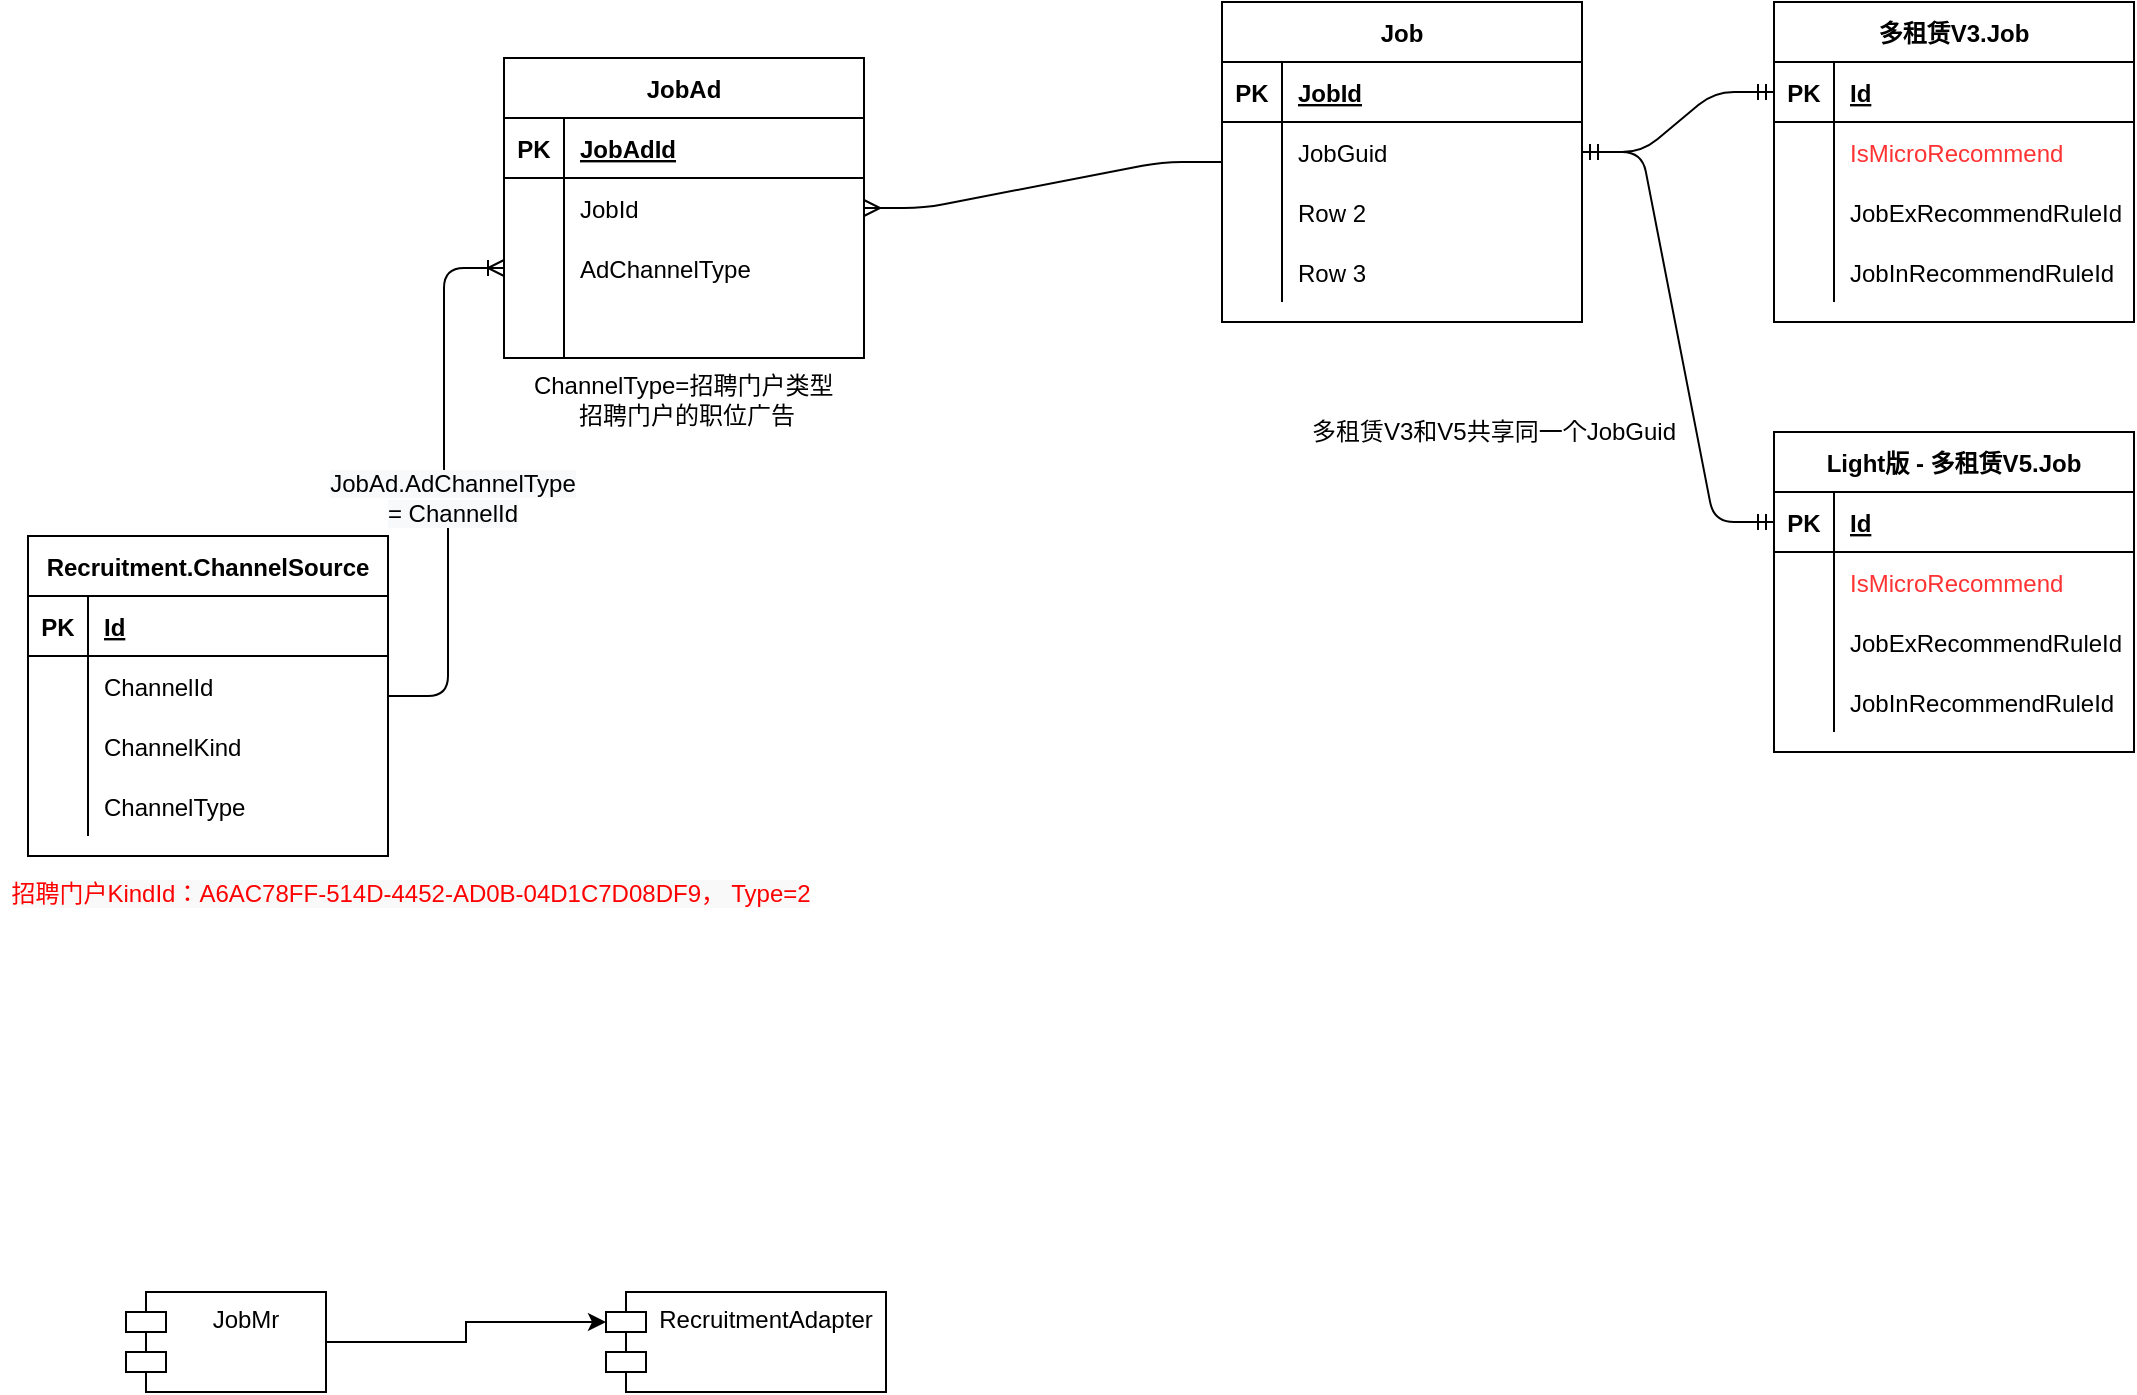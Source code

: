 <mxfile version="14.1.1" type="github"><diagram id="tAkU0oh_2glE51-HNbsn" name="Page-1"><mxGraphModel dx="1422" dy="839" grid="0" gridSize="10" guides="1" tooltips="1" connect="1" arrows="1" fold="1" page="1" pageScale="1" pageWidth="1169" pageHeight="1654" math="0" shadow="0"><root><mxCell id="0"/><mxCell id="1" parent="0"/><mxCell id="NFqExQ7cC6xYjaQm6VCM-1" value="JobAd" style="shape=table;startSize=30;container=1;collapsible=1;childLayout=tableLayout;fixedRows=1;rowLines=0;fontStyle=1;align=center;resizeLast=1;" vertex="1" parent="1"><mxGeometry x="279" y="283" width="180" height="150" as="geometry"><mxRectangle x="70" y="260" width="64" height="30" as="alternateBounds"/></mxGeometry></mxCell><mxCell id="NFqExQ7cC6xYjaQm6VCM-2" value="" style="shape=partialRectangle;collapsible=0;dropTarget=0;pointerEvents=0;fillColor=none;top=0;left=0;bottom=1;right=0;points=[[0,0.5],[1,0.5]];portConstraint=eastwest;" vertex="1" parent="NFqExQ7cC6xYjaQm6VCM-1"><mxGeometry y="30" width="180" height="30" as="geometry"/></mxCell><mxCell id="NFqExQ7cC6xYjaQm6VCM-3" value="PK" style="shape=partialRectangle;connectable=0;fillColor=none;top=0;left=0;bottom=0;right=0;fontStyle=1;overflow=hidden;" vertex="1" parent="NFqExQ7cC6xYjaQm6VCM-2"><mxGeometry width="30" height="30" as="geometry"/></mxCell><mxCell id="NFqExQ7cC6xYjaQm6VCM-4" value="JobAdId" style="shape=partialRectangle;connectable=0;fillColor=none;top=0;left=0;bottom=0;right=0;align=left;spacingLeft=6;fontStyle=5;overflow=hidden;" vertex="1" parent="NFqExQ7cC6xYjaQm6VCM-2"><mxGeometry x="30" width="150" height="30" as="geometry"/></mxCell><mxCell id="NFqExQ7cC6xYjaQm6VCM-5" value="" style="shape=partialRectangle;collapsible=0;dropTarget=0;pointerEvents=0;fillColor=none;top=0;left=0;bottom=0;right=0;points=[[0,0.5],[1,0.5]];portConstraint=eastwest;" vertex="1" parent="NFqExQ7cC6xYjaQm6VCM-1"><mxGeometry y="60" width="180" height="30" as="geometry"/></mxCell><mxCell id="NFqExQ7cC6xYjaQm6VCM-6" value="" style="shape=partialRectangle;connectable=0;fillColor=none;top=0;left=0;bottom=0;right=0;editable=1;overflow=hidden;" vertex="1" parent="NFqExQ7cC6xYjaQm6VCM-5"><mxGeometry width="30" height="30" as="geometry"/></mxCell><mxCell id="NFqExQ7cC6xYjaQm6VCM-7" value="JobId" style="shape=partialRectangle;connectable=0;fillColor=none;top=0;left=0;bottom=0;right=0;align=left;spacingLeft=6;overflow=hidden;" vertex="1" parent="NFqExQ7cC6xYjaQm6VCM-5"><mxGeometry x="30" width="150" height="30" as="geometry"/></mxCell><mxCell id="NFqExQ7cC6xYjaQm6VCM-8" value="" style="shape=partialRectangle;collapsible=0;dropTarget=0;pointerEvents=0;fillColor=none;top=0;left=0;bottom=0;right=0;points=[[0,0.5],[1,0.5]];portConstraint=eastwest;" vertex="1" parent="NFqExQ7cC6xYjaQm6VCM-1"><mxGeometry y="90" width="180" height="30" as="geometry"/></mxCell><mxCell id="NFqExQ7cC6xYjaQm6VCM-9" value="" style="shape=partialRectangle;connectable=0;fillColor=none;top=0;left=0;bottom=0;right=0;editable=1;overflow=hidden;" vertex="1" parent="NFqExQ7cC6xYjaQm6VCM-8"><mxGeometry width="30" height="30" as="geometry"/></mxCell><mxCell id="NFqExQ7cC6xYjaQm6VCM-10" value="AdChannelType" style="shape=partialRectangle;connectable=0;fillColor=none;top=0;left=0;bottom=0;right=0;align=left;spacingLeft=6;overflow=hidden;" vertex="1" parent="NFqExQ7cC6xYjaQm6VCM-8"><mxGeometry x="30" width="150" height="30" as="geometry"/></mxCell><mxCell id="NFqExQ7cC6xYjaQm6VCM-11" value="" style="shape=partialRectangle;collapsible=0;dropTarget=0;pointerEvents=0;fillColor=none;top=0;left=0;bottom=0;right=0;points=[[0,0.5],[1,0.5]];portConstraint=eastwest;" vertex="1" parent="NFqExQ7cC6xYjaQm6VCM-1"><mxGeometry y="120" width="180" height="30" as="geometry"/></mxCell><mxCell id="NFqExQ7cC6xYjaQm6VCM-12" value="" style="shape=partialRectangle;connectable=0;fillColor=none;top=0;left=0;bottom=0;right=0;editable=1;overflow=hidden;" vertex="1" parent="NFqExQ7cC6xYjaQm6VCM-11"><mxGeometry width="30" height="30" as="geometry"/></mxCell><mxCell id="NFqExQ7cC6xYjaQm6VCM-13" value="" style="shape=partialRectangle;connectable=0;fillColor=none;top=0;left=0;bottom=0;right=0;align=left;spacingLeft=6;overflow=hidden;" vertex="1" parent="NFqExQ7cC6xYjaQm6VCM-11"><mxGeometry x="30" width="150" height="30" as="geometry"/></mxCell><mxCell id="NFqExQ7cC6xYjaQm6VCM-14" value="Job" style="shape=table;startSize=30;container=1;collapsible=1;childLayout=tableLayout;fixedRows=1;rowLines=0;fontStyle=1;align=center;resizeLast=1;" vertex="1" parent="1"><mxGeometry x="638" y="255" width="180" height="160" as="geometry"/></mxCell><mxCell id="NFqExQ7cC6xYjaQm6VCM-15" value="" style="shape=partialRectangle;collapsible=0;dropTarget=0;pointerEvents=0;fillColor=none;top=0;left=0;bottom=1;right=0;points=[[0,0.5],[1,0.5]];portConstraint=eastwest;" vertex="1" parent="NFqExQ7cC6xYjaQm6VCM-14"><mxGeometry y="30" width="180" height="30" as="geometry"/></mxCell><mxCell id="NFqExQ7cC6xYjaQm6VCM-16" value="PK" style="shape=partialRectangle;connectable=0;fillColor=none;top=0;left=0;bottom=0;right=0;fontStyle=1;overflow=hidden;" vertex="1" parent="NFqExQ7cC6xYjaQm6VCM-15"><mxGeometry width="30" height="30" as="geometry"/></mxCell><mxCell id="NFqExQ7cC6xYjaQm6VCM-17" value="JobId" style="shape=partialRectangle;connectable=0;fillColor=none;top=0;left=0;bottom=0;right=0;align=left;spacingLeft=6;fontStyle=5;overflow=hidden;" vertex="1" parent="NFqExQ7cC6xYjaQm6VCM-15"><mxGeometry x="30" width="150" height="30" as="geometry"/></mxCell><mxCell id="NFqExQ7cC6xYjaQm6VCM-18" value="" style="shape=partialRectangle;collapsible=0;dropTarget=0;pointerEvents=0;fillColor=none;top=0;left=0;bottom=0;right=0;points=[[0,0.5],[1,0.5]];portConstraint=eastwest;" vertex="1" parent="NFqExQ7cC6xYjaQm6VCM-14"><mxGeometry y="60" width="180" height="30" as="geometry"/></mxCell><mxCell id="NFqExQ7cC6xYjaQm6VCM-19" value="" style="shape=partialRectangle;connectable=0;fillColor=none;top=0;left=0;bottom=0;right=0;editable=1;overflow=hidden;" vertex="1" parent="NFqExQ7cC6xYjaQm6VCM-18"><mxGeometry width="30" height="30" as="geometry"/></mxCell><mxCell id="NFqExQ7cC6xYjaQm6VCM-20" value="JobGuid" style="shape=partialRectangle;connectable=0;fillColor=none;top=0;left=0;bottom=0;right=0;align=left;spacingLeft=6;overflow=hidden;" vertex="1" parent="NFqExQ7cC6xYjaQm6VCM-18"><mxGeometry x="30" width="150" height="30" as="geometry"/></mxCell><mxCell id="NFqExQ7cC6xYjaQm6VCM-21" value="" style="shape=partialRectangle;collapsible=0;dropTarget=0;pointerEvents=0;fillColor=none;top=0;left=0;bottom=0;right=0;points=[[0,0.5],[1,0.5]];portConstraint=eastwest;" vertex="1" parent="NFqExQ7cC6xYjaQm6VCM-14"><mxGeometry y="90" width="180" height="30" as="geometry"/></mxCell><mxCell id="NFqExQ7cC6xYjaQm6VCM-22" value="" style="shape=partialRectangle;connectable=0;fillColor=none;top=0;left=0;bottom=0;right=0;editable=1;overflow=hidden;" vertex="1" parent="NFqExQ7cC6xYjaQm6VCM-21"><mxGeometry width="30" height="30" as="geometry"/></mxCell><mxCell id="NFqExQ7cC6xYjaQm6VCM-23" value="Row 2" style="shape=partialRectangle;connectable=0;fillColor=none;top=0;left=0;bottom=0;right=0;align=left;spacingLeft=6;overflow=hidden;" vertex="1" parent="NFqExQ7cC6xYjaQm6VCM-21"><mxGeometry x="30" width="150" height="30" as="geometry"/></mxCell><mxCell id="NFqExQ7cC6xYjaQm6VCM-24" value="" style="shape=partialRectangle;collapsible=0;dropTarget=0;pointerEvents=0;fillColor=none;top=0;left=0;bottom=0;right=0;points=[[0,0.5],[1,0.5]];portConstraint=eastwest;" vertex="1" parent="NFqExQ7cC6xYjaQm6VCM-14"><mxGeometry y="120" width="180" height="30" as="geometry"/></mxCell><mxCell id="NFqExQ7cC6xYjaQm6VCM-25" value="" style="shape=partialRectangle;connectable=0;fillColor=none;top=0;left=0;bottom=0;right=0;editable=1;overflow=hidden;" vertex="1" parent="NFqExQ7cC6xYjaQm6VCM-24"><mxGeometry width="30" height="30" as="geometry"/></mxCell><mxCell id="NFqExQ7cC6xYjaQm6VCM-26" value="Row 3" style="shape=partialRectangle;connectable=0;fillColor=none;top=0;left=0;bottom=0;right=0;align=left;spacingLeft=6;overflow=hidden;" vertex="1" parent="NFqExQ7cC6xYjaQm6VCM-24"><mxGeometry x="30" width="150" height="30" as="geometry"/></mxCell><mxCell id="NFqExQ7cC6xYjaQm6VCM-27" value="多租赁V3.Job" style="shape=table;startSize=30;container=1;collapsible=1;childLayout=tableLayout;fixedRows=1;rowLines=0;fontStyle=1;align=center;resizeLast=1;" vertex="1" parent="1"><mxGeometry x="914" y="255" width="180" height="160" as="geometry"/></mxCell><mxCell id="NFqExQ7cC6xYjaQm6VCM-28" value="" style="shape=partialRectangle;collapsible=0;dropTarget=0;pointerEvents=0;fillColor=none;top=0;left=0;bottom=1;right=0;points=[[0,0.5],[1,0.5]];portConstraint=eastwest;" vertex="1" parent="NFqExQ7cC6xYjaQm6VCM-27"><mxGeometry y="30" width="180" height="30" as="geometry"/></mxCell><mxCell id="NFqExQ7cC6xYjaQm6VCM-29" value="PK" style="shape=partialRectangle;connectable=0;fillColor=none;top=0;left=0;bottom=0;right=0;fontStyle=1;overflow=hidden;" vertex="1" parent="NFqExQ7cC6xYjaQm6VCM-28"><mxGeometry width="30" height="30" as="geometry"/></mxCell><mxCell id="NFqExQ7cC6xYjaQm6VCM-30" value="Id" style="shape=partialRectangle;connectable=0;fillColor=none;top=0;left=0;bottom=0;right=0;align=left;spacingLeft=6;fontStyle=5;overflow=hidden;" vertex="1" parent="NFqExQ7cC6xYjaQm6VCM-28"><mxGeometry x="30" width="150" height="30" as="geometry"/></mxCell><mxCell id="NFqExQ7cC6xYjaQm6VCM-31" value="" style="shape=partialRectangle;collapsible=0;dropTarget=0;pointerEvents=0;fillColor=none;top=0;left=0;bottom=0;right=0;points=[[0,0.5],[1,0.5]];portConstraint=eastwest;" vertex="1" parent="NFqExQ7cC6xYjaQm6VCM-27"><mxGeometry y="60" width="180" height="30" as="geometry"/></mxCell><mxCell id="NFqExQ7cC6xYjaQm6VCM-32" value="" style="shape=partialRectangle;connectable=0;fillColor=none;top=0;left=0;bottom=0;right=0;editable=1;overflow=hidden;" vertex="1" parent="NFqExQ7cC6xYjaQm6VCM-31"><mxGeometry width="30" height="30" as="geometry"/></mxCell><mxCell id="NFqExQ7cC6xYjaQm6VCM-33" value="IsMicroRecommend" style="shape=partialRectangle;connectable=0;fillColor=none;top=0;left=0;bottom=0;right=0;align=left;spacingLeft=6;overflow=hidden;fontColor=#FF3333;" vertex="1" parent="NFqExQ7cC6xYjaQm6VCM-31"><mxGeometry x="30" width="150" height="30" as="geometry"/></mxCell><mxCell id="NFqExQ7cC6xYjaQm6VCM-34" value="" style="shape=partialRectangle;collapsible=0;dropTarget=0;pointerEvents=0;fillColor=none;top=0;left=0;bottom=0;right=0;points=[[0,0.5],[1,0.5]];portConstraint=eastwest;" vertex="1" parent="NFqExQ7cC6xYjaQm6VCM-27"><mxGeometry y="90" width="180" height="30" as="geometry"/></mxCell><mxCell id="NFqExQ7cC6xYjaQm6VCM-35" value="" style="shape=partialRectangle;connectable=0;fillColor=none;top=0;left=0;bottom=0;right=0;editable=1;overflow=hidden;" vertex="1" parent="NFqExQ7cC6xYjaQm6VCM-34"><mxGeometry width="30" height="30" as="geometry"/></mxCell><mxCell id="NFqExQ7cC6xYjaQm6VCM-36" value="JobExRecommendRuleId" style="shape=partialRectangle;connectable=0;fillColor=none;top=0;left=0;bottom=0;right=0;align=left;spacingLeft=6;overflow=hidden;" vertex="1" parent="NFqExQ7cC6xYjaQm6VCM-34"><mxGeometry x="30" width="150" height="30" as="geometry"/></mxCell><mxCell id="NFqExQ7cC6xYjaQm6VCM-37" value="" style="shape=partialRectangle;collapsible=0;dropTarget=0;pointerEvents=0;fillColor=none;top=0;left=0;bottom=0;right=0;points=[[0,0.5],[1,0.5]];portConstraint=eastwest;" vertex="1" parent="NFqExQ7cC6xYjaQm6VCM-27"><mxGeometry y="120" width="180" height="30" as="geometry"/></mxCell><mxCell id="NFqExQ7cC6xYjaQm6VCM-38" value="" style="shape=partialRectangle;connectable=0;fillColor=none;top=0;left=0;bottom=0;right=0;editable=1;overflow=hidden;" vertex="1" parent="NFqExQ7cC6xYjaQm6VCM-37"><mxGeometry width="30" height="30" as="geometry"/></mxCell><mxCell id="NFqExQ7cC6xYjaQm6VCM-39" value="JobInRecommendRuleId" style="shape=partialRectangle;connectable=0;fillColor=none;top=0;left=0;bottom=0;right=0;align=left;spacingLeft=6;overflow=hidden;" vertex="1" parent="NFqExQ7cC6xYjaQm6VCM-37"><mxGeometry x="30" width="150" height="30" as="geometry"/></mxCell><mxCell id="NFqExQ7cC6xYjaQm6VCM-40" value="Light版 - 多租赁V5.Job" style="shape=table;startSize=30;container=1;collapsible=1;childLayout=tableLayout;fixedRows=1;rowLines=0;fontStyle=1;align=center;resizeLast=1;" vertex="1" parent="1"><mxGeometry x="914" y="470" width="180" height="160" as="geometry"/></mxCell><mxCell id="NFqExQ7cC6xYjaQm6VCM-41" value="" style="shape=partialRectangle;collapsible=0;dropTarget=0;pointerEvents=0;fillColor=none;top=0;left=0;bottom=1;right=0;points=[[0,0.5],[1,0.5]];portConstraint=eastwest;" vertex="1" parent="NFqExQ7cC6xYjaQm6VCM-40"><mxGeometry y="30" width="180" height="30" as="geometry"/></mxCell><mxCell id="NFqExQ7cC6xYjaQm6VCM-42" value="PK" style="shape=partialRectangle;connectable=0;fillColor=none;top=0;left=0;bottom=0;right=0;fontStyle=1;overflow=hidden;" vertex="1" parent="NFqExQ7cC6xYjaQm6VCM-41"><mxGeometry width="30" height="30" as="geometry"/></mxCell><mxCell id="NFqExQ7cC6xYjaQm6VCM-43" value="Id" style="shape=partialRectangle;connectable=0;fillColor=none;top=0;left=0;bottom=0;right=0;align=left;spacingLeft=6;fontStyle=5;overflow=hidden;" vertex="1" parent="NFqExQ7cC6xYjaQm6VCM-41"><mxGeometry x="30" width="150" height="30" as="geometry"/></mxCell><mxCell id="NFqExQ7cC6xYjaQm6VCM-44" value="" style="shape=partialRectangle;collapsible=0;dropTarget=0;pointerEvents=0;fillColor=none;top=0;left=0;bottom=0;right=0;points=[[0,0.5],[1,0.5]];portConstraint=eastwest;" vertex="1" parent="NFqExQ7cC6xYjaQm6VCM-40"><mxGeometry y="60" width="180" height="30" as="geometry"/></mxCell><mxCell id="NFqExQ7cC6xYjaQm6VCM-45" value="" style="shape=partialRectangle;connectable=0;fillColor=none;top=0;left=0;bottom=0;right=0;editable=1;overflow=hidden;" vertex="1" parent="NFqExQ7cC6xYjaQm6VCM-44"><mxGeometry width="30" height="30" as="geometry"/></mxCell><mxCell id="NFqExQ7cC6xYjaQm6VCM-46" value="IsMicroRecommend" style="shape=partialRectangle;connectable=0;fillColor=none;top=0;left=0;bottom=0;right=0;align=left;spacingLeft=6;overflow=hidden;fontColor=#FF3333;" vertex="1" parent="NFqExQ7cC6xYjaQm6VCM-44"><mxGeometry x="30" width="150" height="30" as="geometry"/></mxCell><mxCell id="NFqExQ7cC6xYjaQm6VCM-47" value="" style="shape=partialRectangle;collapsible=0;dropTarget=0;pointerEvents=0;fillColor=none;top=0;left=0;bottom=0;right=0;points=[[0,0.5],[1,0.5]];portConstraint=eastwest;" vertex="1" parent="NFqExQ7cC6xYjaQm6VCM-40"><mxGeometry y="90" width="180" height="30" as="geometry"/></mxCell><mxCell id="NFqExQ7cC6xYjaQm6VCM-48" value="" style="shape=partialRectangle;connectable=0;fillColor=none;top=0;left=0;bottom=0;right=0;editable=1;overflow=hidden;" vertex="1" parent="NFqExQ7cC6xYjaQm6VCM-47"><mxGeometry width="30" height="30" as="geometry"/></mxCell><mxCell id="NFqExQ7cC6xYjaQm6VCM-49" value="JobExRecommendRuleId" style="shape=partialRectangle;connectable=0;fillColor=none;top=0;left=0;bottom=0;right=0;align=left;spacingLeft=6;overflow=hidden;" vertex="1" parent="NFqExQ7cC6xYjaQm6VCM-47"><mxGeometry x="30" width="150" height="30" as="geometry"/></mxCell><mxCell id="NFqExQ7cC6xYjaQm6VCM-50" value="" style="shape=partialRectangle;collapsible=0;dropTarget=0;pointerEvents=0;fillColor=none;top=0;left=0;bottom=0;right=0;points=[[0,0.5],[1,0.5]];portConstraint=eastwest;" vertex="1" parent="NFqExQ7cC6xYjaQm6VCM-40"><mxGeometry y="120" width="180" height="30" as="geometry"/></mxCell><mxCell id="NFqExQ7cC6xYjaQm6VCM-51" value="" style="shape=partialRectangle;connectable=0;fillColor=none;top=0;left=0;bottom=0;right=0;editable=1;overflow=hidden;" vertex="1" parent="NFqExQ7cC6xYjaQm6VCM-50"><mxGeometry width="30" height="30" as="geometry"/></mxCell><mxCell id="NFqExQ7cC6xYjaQm6VCM-52" value="JobInRecommendRuleId" style="shape=partialRectangle;connectable=0;fillColor=none;top=0;left=0;bottom=0;right=0;align=left;spacingLeft=6;overflow=hidden;" vertex="1" parent="NFqExQ7cC6xYjaQm6VCM-50"><mxGeometry x="30" width="150" height="30" as="geometry"/></mxCell><mxCell id="NFqExQ7cC6xYjaQm6VCM-55" style="edgeStyle=orthogonalEdgeStyle;rounded=0;orthogonalLoop=1;jettySize=auto;html=1;exitX=1;exitY=0.5;exitDx=0;exitDy=0;entryX=0;entryY=0;entryDx=0;entryDy=15;entryPerimeter=0;" edge="1" parent="1" source="NFqExQ7cC6xYjaQm6VCM-53" target="NFqExQ7cC6xYjaQm6VCM-54"><mxGeometry relative="1" as="geometry"/></mxCell><mxCell id="NFqExQ7cC6xYjaQm6VCM-53" value="JobMr" style="shape=module;align=left;spacingLeft=20;align=center;verticalAlign=top;" vertex="1" parent="1"><mxGeometry x="90" y="900" width="100" height="50" as="geometry"/></mxCell><mxCell id="NFqExQ7cC6xYjaQm6VCM-54" value="RecruitmentAdapter" style="shape=module;align=left;spacingLeft=20;align=center;verticalAlign=top;" vertex="1" parent="1"><mxGeometry x="330" y="900" width="140" height="50" as="geometry"/></mxCell><mxCell id="NFqExQ7cC6xYjaQm6VCM-56" value="" style="edgeStyle=entityRelationEdgeStyle;fontSize=12;html=1;endArrow=ERmandOne;startArrow=ERmandOne;exitX=0;exitY=0.5;exitDx=0;exitDy=0;" edge="1" parent="1" source="NFqExQ7cC6xYjaQm6VCM-28" target="NFqExQ7cC6xYjaQm6VCM-18"><mxGeometry width="100" height="100" relative="1" as="geometry"><mxPoint x="654" y="620" as="sourcePoint"/><mxPoint x="754" y="520" as="targetPoint"/></mxGeometry></mxCell><mxCell id="NFqExQ7cC6xYjaQm6VCM-57" value="" style="edgeStyle=entityRelationEdgeStyle;fontSize=12;html=1;endArrow=ERmandOne;startArrow=ERmandOne;entryX=1;entryY=0.5;entryDx=0;entryDy=0;" edge="1" parent="1" source="NFqExQ7cC6xYjaQm6VCM-41" target="NFqExQ7cC6xYjaQm6VCM-18"><mxGeometry width="100" height="100" relative="1" as="geometry"><mxPoint x="594" y="620" as="sourcePoint"/><mxPoint x="694" y="520" as="targetPoint"/></mxGeometry></mxCell><mxCell id="NFqExQ7cC6xYjaQm6VCM-58" value="多租赁V3和V5共享同一个JobGuid" style="text;html=1;strokeColor=none;fillColor=none;align=center;verticalAlign=middle;whiteSpace=wrap;rounded=0;" vertex="1" parent="1"><mxGeometry x="674" y="460" width="200" height="20" as="geometry"/></mxCell><mxCell id="NFqExQ7cC6xYjaQm6VCM-59" value="" style="edgeStyle=entityRelationEdgeStyle;fontSize=12;html=1;endArrow=ERmany;" edge="1" parent="1" source="NFqExQ7cC6xYjaQm6VCM-14" target="NFqExQ7cC6xYjaQm6VCM-1"><mxGeometry width="100" height="100" relative="1" as="geometry"><mxPoint x="349" y="643" as="sourcePoint"/><mxPoint x="449" y="543" as="targetPoint"/></mxGeometry></mxCell><mxCell id="NFqExQ7cC6xYjaQm6VCM-60" value="ChannelType=招聘门户类型&amp;nbsp;&lt;br&gt;招聘门户的职位广告" style="text;html=1;align=center;verticalAlign=middle;resizable=0;points=[];autosize=1;" vertex="1" parent="1"><mxGeometry x="288" y="438" width="163" height="32" as="geometry"/></mxCell><mxCell id="NFqExQ7cC6xYjaQm6VCM-62" value="Recruitment.ChannelSource" style="shape=table;startSize=30;container=1;collapsible=1;childLayout=tableLayout;fixedRows=1;rowLines=0;fontStyle=1;align=center;resizeLast=1;" vertex="1" parent="1"><mxGeometry x="41" y="522" width="180" height="160" as="geometry"/></mxCell><mxCell id="NFqExQ7cC6xYjaQm6VCM-63" value="" style="shape=partialRectangle;collapsible=0;dropTarget=0;pointerEvents=0;fillColor=none;top=0;left=0;bottom=1;right=0;points=[[0,0.5],[1,0.5]];portConstraint=eastwest;" vertex="1" parent="NFqExQ7cC6xYjaQm6VCM-62"><mxGeometry y="30" width="180" height="30" as="geometry"/></mxCell><mxCell id="NFqExQ7cC6xYjaQm6VCM-64" value="PK" style="shape=partialRectangle;connectable=0;fillColor=none;top=0;left=0;bottom=0;right=0;fontStyle=1;overflow=hidden;" vertex="1" parent="NFqExQ7cC6xYjaQm6VCM-63"><mxGeometry width="30" height="30" as="geometry"/></mxCell><mxCell id="NFqExQ7cC6xYjaQm6VCM-65" value="Id" style="shape=partialRectangle;connectable=0;fillColor=none;top=0;left=0;bottom=0;right=0;align=left;spacingLeft=6;fontStyle=5;overflow=hidden;" vertex="1" parent="NFqExQ7cC6xYjaQm6VCM-63"><mxGeometry x="30" width="150" height="30" as="geometry"/></mxCell><mxCell id="NFqExQ7cC6xYjaQm6VCM-72" value="" style="shape=partialRectangle;collapsible=0;dropTarget=0;pointerEvents=0;fillColor=none;top=0;left=0;bottom=0;right=0;points=[[0,0.5],[1,0.5]];portConstraint=eastwest;" vertex="1" parent="NFqExQ7cC6xYjaQm6VCM-62"><mxGeometry y="60" width="180" height="30" as="geometry"/></mxCell><mxCell id="NFqExQ7cC6xYjaQm6VCM-73" value="" style="shape=partialRectangle;connectable=0;fillColor=none;top=0;left=0;bottom=0;right=0;editable=1;overflow=hidden;" vertex="1" parent="NFqExQ7cC6xYjaQm6VCM-72"><mxGeometry width="30" height="30" as="geometry"/></mxCell><mxCell id="NFqExQ7cC6xYjaQm6VCM-74" value="ChannelId" style="shape=partialRectangle;connectable=0;fillColor=none;top=0;left=0;bottom=0;right=0;align=left;spacingLeft=6;overflow=hidden;" vertex="1" parent="NFqExQ7cC6xYjaQm6VCM-72"><mxGeometry x="30" width="150" height="30" as="geometry"/></mxCell><mxCell id="NFqExQ7cC6xYjaQm6VCM-66" value="" style="shape=partialRectangle;collapsible=0;dropTarget=0;pointerEvents=0;fillColor=none;top=0;left=0;bottom=0;right=0;points=[[0,0.5],[1,0.5]];portConstraint=eastwest;" vertex="1" parent="NFqExQ7cC6xYjaQm6VCM-62"><mxGeometry y="90" width="180" height="30" as="geometry"/></mxCell><mxCell id="NFqExQ7cC6xYjaQm6VCM-67" value="" style="shape=partialRectangle;connectable=0;fillColor=none;top=0;left=0;bottom=0;right=0;editable=1;overflow=hidden;" vertex="1" parent="NFqExQ7cC6xYjaQm6VCM-66"><mxGeometry width="30" height="30" as="geometry"/></mxCell><mxCell id="NFqExQ7cC6xYjaQm6VCM-68" value="ChannelKind" style="shape=partialRectangle;connectable=0;fillColor=none;top=0;left=0;bottom=0;right=0;align=left;spacingLeft=6;overflow=hidden;" vertex="1" parent="NFqExQ7cC6xYjaQm6VCM-66"><mxGeometry x="30" width="150" height="30" as="geometry"/></mxCell><mxCell id="NFqExQ7cC6xYjaQm6VCM-69" value="" style="shape=partialRectangle;collapsible=0;dropTarget=0;pointerEvents=0;fillColor=none;top=0;left=0;bottom=0;right=0;points=[[0,0.5],[1,0.5]];portConstraint=eastwest;" vertex="1" parent="NFqExQ7cC6xYjaQm6VCM-62"><mxGeometry y="120" width="180" height="30" as="geometry"/></mxCell><mxCell id="NFqExQ7cC6xYjaQm6VCM-70" value="" style="shape=partialRectangle;connectable=0;fillColor=none;top=0;left=0;bottom=0;right=0;editable=1;overflow=hidden;" vertex="1" parent="NFqExQ7cC6xYjaQm6VCM-69"><mxGeometry width="30" height="30" as="geometry"/></mxCell><mxCell id="NFqExQ7cC6xYjaQm6VCM-71" value="ChannelType" style="shape=partialRectangle;connectable=0;fillColor=none;top=0;left=0;bottom=0;right=0;align=left;spacingLeft=6;overflow=hidden;" vertex="1" parent="NFqExQ7cC6xYjaQm6VCM-69"><mxGeometry x="30" width="150" height="30" as="geometry"/></mxCell><mxCell id="NFqExQ7cC6xYjaQm6VCM-76" value="" style="edgeStyle=entityRelationEdgeStyle;fontSize=12;html=1;endArrow=ERoneToMany;" edge="1" parent="1" source="NFqExQ7cC6xYjaQm6VCM-62" target="NFqExQ7cC6xYjaQm6VCM-8"><mxGeometry width="100" height="100" relative="1" as="geometry"><mxPoint x="571" y="359" as="sourcePoint"/><mxPoint x="671" y="259" as="targetPoint"/></mxGeometry></mxCell><mxCell id="NFqExQ7cC6xYjaQm6VCM-78" value="&lt;span style=&quot;font-size: 12px ; background-color: rgb(248 , 249 , 250)&quot;&gt;JobAd.AdChannelType&lt;br&gt;= ChannelId&lt;/span&gt;" style="edgeLabel;html=1;align=center;verticalAlign=middle;resizable=0;points=[];" vertex="1" connectable="0" parent="NFqExQ7cC6xYjaQm6VCM-76"><mxGeometry x="-0.064" y="-1" relative="1" as="geometry"><mxPoint x="1" as="offset"/></mxGeometry></mxCell><mxCell id="NFqExQ7cC6xYjaQm6VCM-79" value="&lt;span style=&quot;color: rgb(255 , 0 , 0) ; font-family: &amp;#34;microsoft yahei&amp;#34; , &amp;#34;hiragino sans gb&amp;#34; , &amp;#34;helvetica neue&amp;#34; , &amp;#34;helvetica&amp;#34; , &amp;#34;tahoma&amp;#34; , &amp;#34;arial&amp;#34; , &amp;#34;wenquanyi micro hei&amp;#34; , &amp;#34;verdana&amp;#34; , sans-serif , ; text-align: left ; background-color: rgb(249 , 249 , 249)&quot;&gt;招聘门户KindId：A6AC78FF-514D-4452-AD0B-04D1C7D08DF9， Type=2&lt;/span&gt;" style="text;html=1;align=center;verticalAlign=middle;resizable=0;points=[];autosize=1;fontColor=#FF3333;" vertex="1" parent="1"><mxGeometry x="27" y="692" width="410" height="18" as="geometry"/></mxCell></root></mxGraphModel></diagram></mxfile>